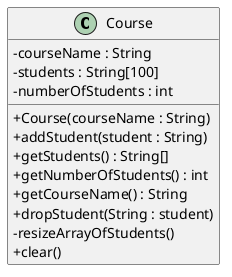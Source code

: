 @startuml
skinparam classAttributeIconSize 0
class Course{
-courseName : String
-students : String[100]
-numberOfStudents : int
+Course(courseName : String)
+addStudent(student : String)
+getStudents() : String[]
+getNumberOfStudents() : int
+getCourseName() : String
+dropStudent(String : student)
-resizeArrayOfStudents()
+clear()
}
@enduml
